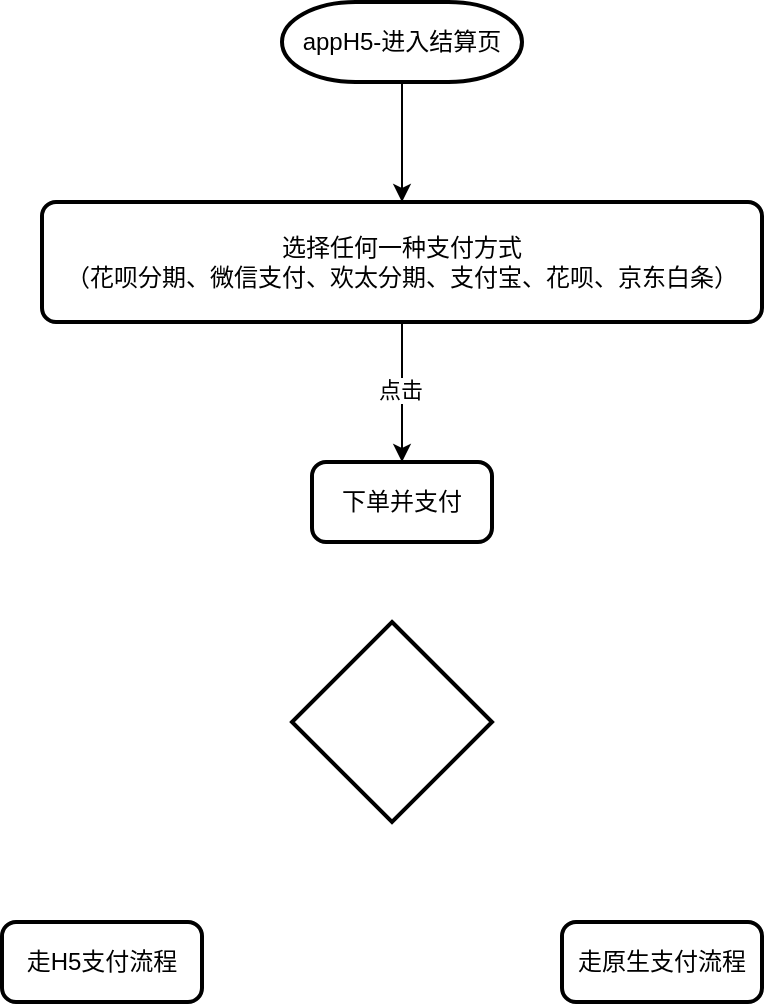 <mxfile version="23.0.2" type="github">
  <diagram name="第 1 页" id="iy5L7cvPKMk64nNim1CG">
    <mxGraphModel dx="1434" dy="961" grid="1" gridSize="10" guides="1" tooltips="1" connect="1" arrows="1" fold="1" page="1" pageScale="1" pageWidth="827" pageHeight="1169" math="0" shadow="0">
      <root>
        <mxCell id="0" />
        <mxCell id="1" parent="0" />
        <mxCell id="1n4jK1zSNOp-hIoteOij-7" style="edgeStyle=orthogonalEdgeStyle;rounded=0;orthogonalLoop=1;jettySize=auto;html=1;entryX=0.5;entryY=0;entryDx=0;entryDy=0;" edge="1" parent="1" source="YPu-V1tJ_W18TCsgV1Ht-1" target="YPu-V1tJ_W18TCsgV1Ht-2">
          <mxGeometry relative="1" as="geometry" />
        </mxCell>
        <mxCell id="YPu-V1tJ_W18TCsgV1Ht-1" value="appH5-进入结算页" style="strokeWidth=2;html=1;shape=mxgraph.flowchart.terminator;whiteSpace=wrap;" parent="1" vertex="1">
          <mxGeometry x="290" y="40" width="120" height="40" as="geometry" />
        </mxCell>
        <mxCell id="1n4jK1zSNOp-hIoteOij-8" style="edgeStyle=orthogonalEdgeStyle;rounded=0;orthogonalLoop=1;jettySize=auto;html=1;exitX=0.5;exitY=1;exitDx=0;exitDy=0;" edge="1" parent="1" source="YPu-V1tJ_W18TCsgV1Ht-2" target="1n4jK1zSNOp-hIoteOij-4">
          <mxGeometry relative="1" as="geometry" />
        </mxCell>
        <mxCell id="1n4jK1zSNOp-hIoteOij-9" value="点击" style="edgeLabel;html=1;align=center;verticalAlign=middle;resizable=0;points=[];" vertex="1" connectable="0" parent="1n4jK1zSNOp-hIoteOij-8">
          <mxGeometry x="-0.029" y="-1" relative="1" as="geometry">
            <mxPoint as="offset" />
          </mxGeometry>
        </mxCell>
        <mxCell id="YPu-V1tJ_W18TCsgV1Ht-2" value="选择任何一种支付方式&lt;br&gt;（花呗分期、微信支付、欢太分期、支付宝、花呗、京东白条）" style="rounded=1;whiteSpace=wrap;html=1;absoluteArcSize=1;arcSize=14;strokeWidth=2;" parent="1" vertex="1">
          <mxGeometry x="170" y="140" width="360" height="60" as="geometry" />
        </mxCell>
        <mxCell id="1n4jK1zSNOp-hIoteOij-2" value="走H5支付流程" style="rounded=1;whiteSpace=wrap;html=1;absoluteArcSize=1;arcSize=14;strokeWidth=2;" vertex="1" parent="1">
          <mxGeometry x="150" y="500" width="100" height="40" as="geometry" />
        </mxCell>
        <mxCell id="1n4jK1zSNOp-hIoteOij-3" value="走原生支付流程" style="rounded=1;whiteSpace=wrap;html=1;absoluteArcSize=1;arcSize=14;strokeWidth=2;" vertex="1" parent="1">
          <mxGeometry x="430" y="500" width="100" height="40" as="geometry" />
        </mxCell>
        <mxCell id="1n4jK1zSNOp-hIoteOij-4" value="下单并支付" style="rounded=1;whiteSpace=wrap;html=1;absoluteArcSize=1;arcSize=14;strokeWidth=2;" vertex="1" parent="1">
          <mxGeometry x="305" y="270" width="90" height="40" as="geometry" />
        </mxCell>
        <mxCell id="1n4jK1zSNOp-hIoteOij-10" value="" style="strokeWidth=2;html=1;shape=mxgraph.flowchart.decision;whiteSpace=wrap;" vertex="1" parent="1">
          <mxGeometry x="295" y="350" width="100" height="100" as="geometry" />
        </mxCell>
      </root>
    </mxGraphModel>
  </diagram>
</mxfile>
